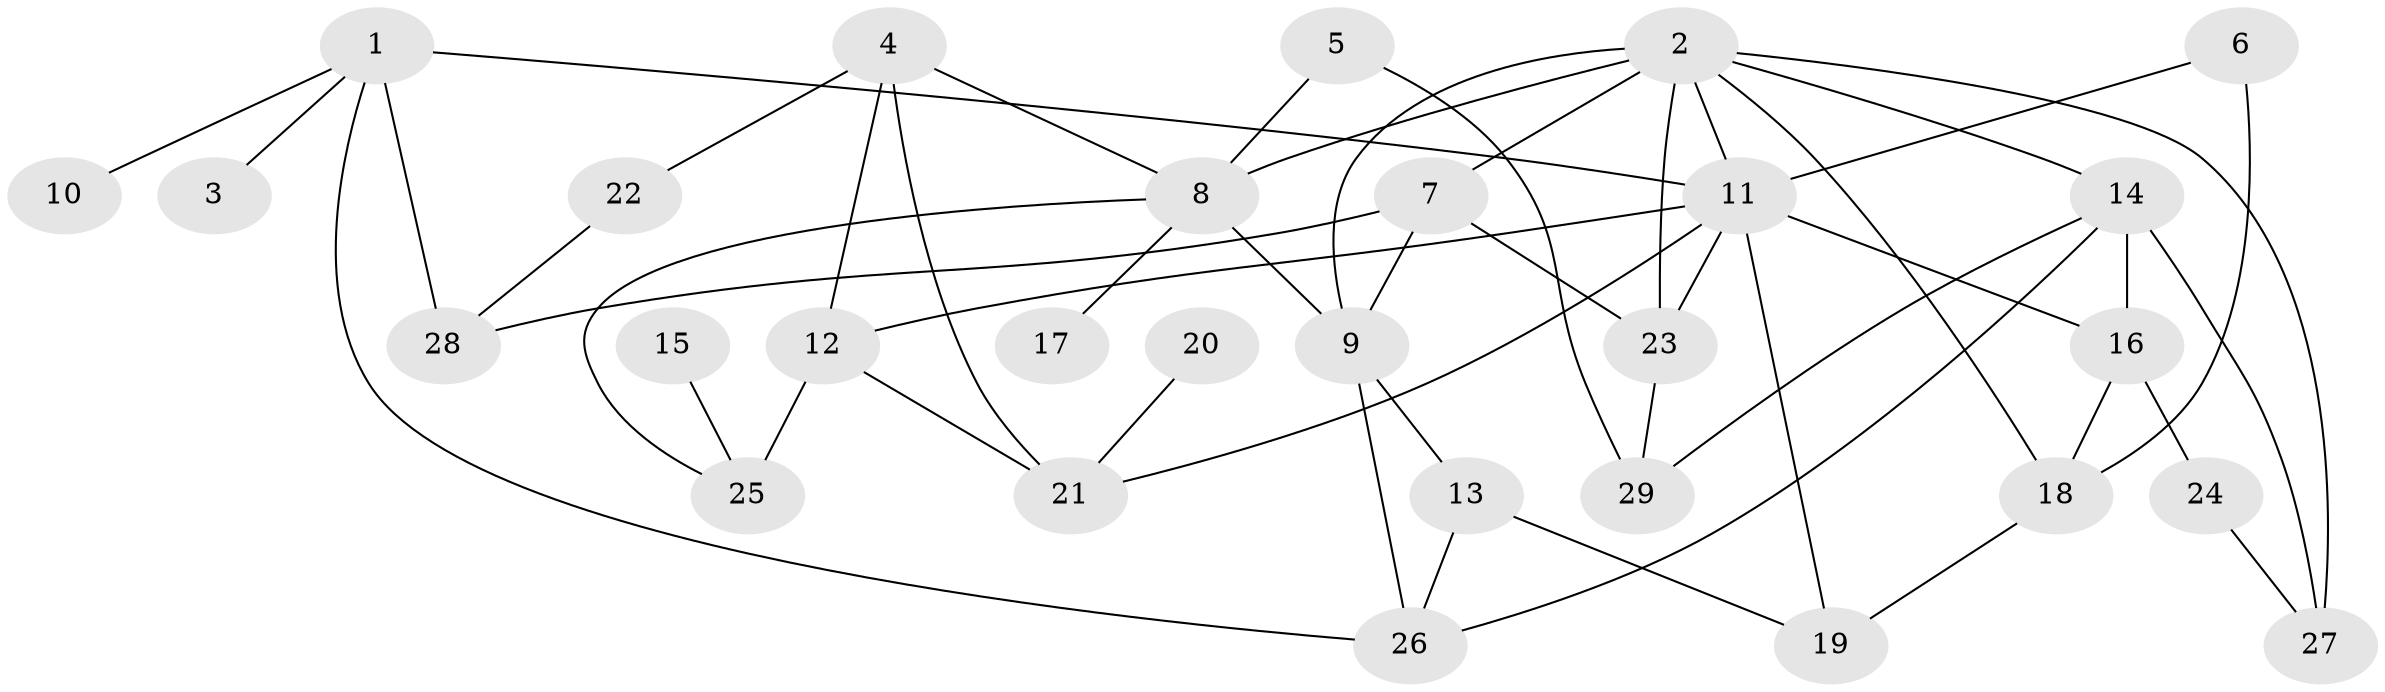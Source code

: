 // original degree distribution, {4: 0.20689655172413793, 3: 0.22413793103448276, 8: 0.017241379310344827, 7: 0.034482758620689655, 2: 0.3275862068965517, 6: 0.034482758620689655, 5: 0.017241379310344827, 1: 0.13793103448275862}
// Generated by graph-tools (version 1.1) at 2025/01/03/09/25 03:01:02]
// undirected, 29 vertices, 50 edges
graph export_dot {
graph [start="1"]
  node [color=gray90,style=filled];
  1;
  2;
  3;
  4;
  5;
  6;
  7;
  8;
  9;
  10;
  11;
  12;
  13;
  14;
  15;
  16;
  17;
  18;
  19;
  20;
  21;
  22;
  23;
  24;
  25;
  26;
  27;
  28;
  29;
  1 -- 3 [weight=1.0];
  1 -- 10 [weight=1.0];
  1 -- 11 [weight=2.0];
  1 -- 26 [weight=1.0];
  1 -- 28 [weight=1.0];
  2 -- 7 [weight=1.0];
  2 -- 8 [weight=2.0];
  2 -- 9 [weight=1.0];
  2 -- 11 [weight=1.0];
  2 -- 14 [weight=2.0];
  2 -- 18 [weight=1.0];
  2 -- 23 [weight=1.0];
  2 -- 27 [weight=1.0];
  4 -- 8 [weight=1.0];
  4 -- 12 [weight=1.0];
  4 -- 21 [weight=1.0];
  4 -- 22 [weight=1.0];
  5 -- 8 [weight=1.0];
  5 -- 29 [weight=1.0];
  6 -- 11 [weight=1.0];
  6 -- 18 [weight=2.0];
  7 -- 9 [weight=1.0];
  7 -- 23 [weight=1.0];
  7 -- 28 [weight=1.0];
  8 -- 9 [weight=2.0];
  8 -- 17 [weight=1.0];
  8 -- 25 [weight=1.0];
  9 -- 13 [weight=1.0];
  9 -- 26 [weight=1.0];
  11 -- 12 [weight=1.0];
  11 -- 16 [weight=1.0];
  11 -- 19 [weight=1.0];
  11 -- 21 [weight=1.0];
  11 -- 23 [weight=1.0];
  12 -- 21 [weight=1.0];
  12 -- 25 [weight=2.0];
  13 -- 19 [weight=1.0];
  13 -- 26 [weight=1.0];
  14 -- 16 [weight=1.0];
  14 -- 26 [weight=1.0];
  14 -- 27 [weight=1.0];
  14 -- 29 [weight=1.0];
  15 -- 25 [weight=1.0];
  16 -- 18 [weight=1.0];
  16 -- 24 [weight=1.0];
  18 -- 19 [weight=1.0];
  20 -- 21 [weight=1.0];
  22 -- 28 [weight=1.0];
  23 -- 29 [weight=1.0];
  24 -- 27 [weight=1.0];
}
